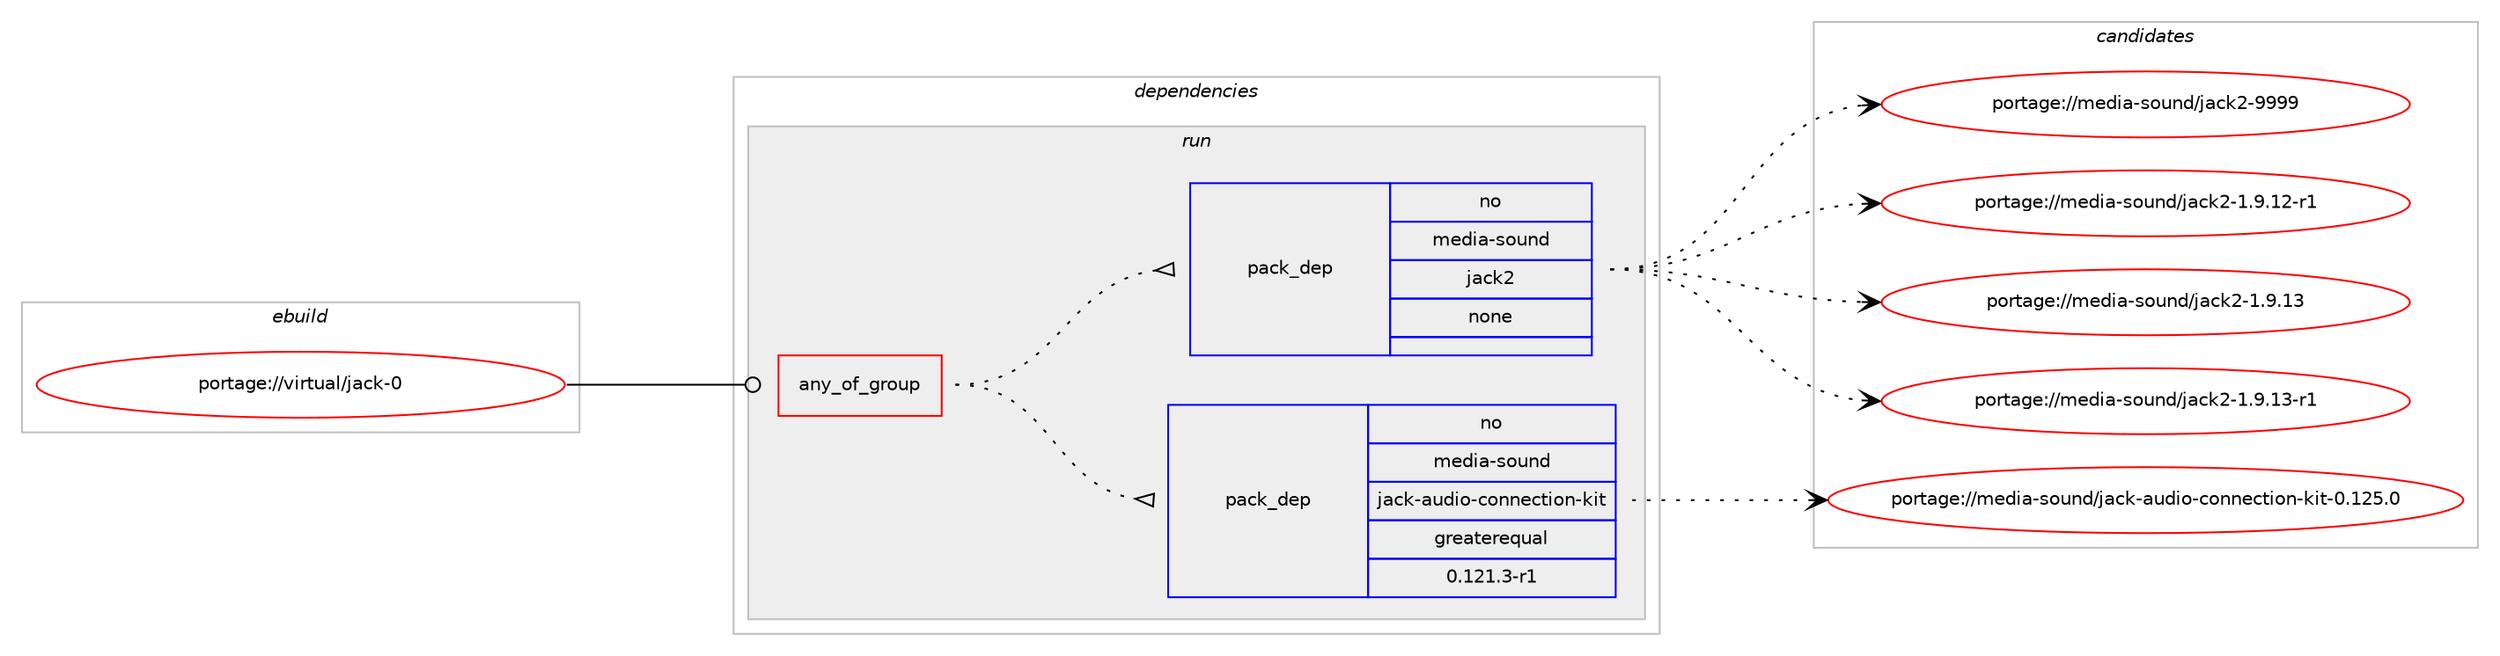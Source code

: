 digraph prolog {

# *************
# Graph options
# *************

newrank=true;
concentrate=true;
compound=true;
graph [rankdir=LR,fontname=Helvetica,fontsize=10,ranksep=1.5];#, ranksep=2.5, nodesep=0.2];
edge  [arrowhead=vee];
node  [fontname=Helvetica,fontsize=10];

# **********
# The ebuild
# **********

subgraph cluster_leftcol {
color=gray;
rank=same;
label=<<i>ebuild</i>>;
id [label="portage://virtual/jack-0", color=red, width=4, href="../virtual/jack-0.svg"];
}

# ****************
# The dependencies
# ****************

subgraph cluster_midcol {
color=gray;
label=<<i>dependencies</i>>;
subgraph cluster_compile {
fillcolor="#eeeeee";
style=filled;
label=<<i>compile</i>>;
}
subgraph cluster_compileandrun {
fillcolor="#eeeeee";
style=filled;
label=<<i>compile and run</i>>;
}
subgraph cluster_run {
fillcolor="#eeeeee";
style=filled;
label=<<i>run</i>>;
subgraph any7120 {
dependency433839 [label=<<TABLE BORDER="0" CELLBORDER="1" CELLSPACING="0" CELLPADDING="4"><TR><TD CELLPADDING="10">any_of_group</TD></TR></TABLE>>, shape=none, color=red];subgraph pack321531 {
dependency433840 [label=<<TABLE BORDER="0" CELLBORDER="1" CELLSPACING="0" CELLPADDING="4" WIDTH="220"><TR><TD ROWSPAN="6" CELLPADDING="30">pack_dep</TD></TR><TR><TD WIDTH="110">no</TD></TR><TR><TD>media-sound</TD></TR><TR><TD>jack-audio-connection-kit</TD></TR><TR><TD>greaterequal</TD></TR><TR><TD>0.121.3-r1</TD></TR></TABLE>>, shape=none, color=blue];
}
dependency433839:e -> dependency433840:w [weight=20,style="dotted",arrowhead="oinv"];
subgraph pack321532 {
dependency433841 [label=<<TABLE BORDER="0" CELLBORDER="1" CELLSPACING="0" CELLPADDING="4" WIDTH="220"><TR><TD ROWSPAN="6" CELLPADDING="30">pack_dep</TD></TR><TR><TD WIDTH="110">no</TD></TR><TR><TD>media-sound</TD></TR><TR><TD>jack2</TD></TR><TR><TD>none</TD></TR><TR><TD></TD></TR></TABLE>>, shape=none, color=blue];
}
dependency433839:e -> dependency433841:w [weight=20,style="dotted",arrowhead="oinv"];
}
id:e -> dependency433839:w [weight=20,style="solid",arrowhead="odot"];
}
}

# **************
# The candidates
# **************

subgraph cluster_choices {
rank=same;
color=gray;
label=<<i>candidates</i>>;

subgraph choice321531 {
color=black;
nodesep=1;
choiceportage10910110010597451151111171101004710697991074597117100105111459911111011010199116105111110451071051164548464950534648 [label="portage://media-sound/jack-audio-connection-kit-0.125.0", color=red, width=4,href="../media-sound/jack-audio-connection-kit-0.125.0.svg"];
dependency433840:e -> choiceportage10910110010597451151111171101004710697991074597117100105111459911111011010199116105111110451071051164548464950534648:w [style=dotted,weight="100"];
}
subgraph choice321532 {
color=black;
nodesep=1;
choiceportage109101100105974511511111711010047106979910750454946574649504511449 [label="portage://media-sound/jack2-1.9.12-r1", color=red, width=4,href="../media-sound/jack2-1.9.12-r1.svg"];
choiceportage10910110010597451151111171101004710697991075045494657464951 [label="portage://media-sound/jack2-1.9.13", color=red, width=4,href="../media-sound/jack2-1.9.13.svg"];
choiceportage109101100105974511511111711010047106979910750454946574649514511449 [label="portage://media-sound/jack2-1.9.13-r1", color=red, width=4,href="../media-sound/jack2-1.9.13-r1.svg"];
choiceportage1091011001059745115111117110100471069799107504557575757 [label="portage://media-sound/jack2-9999", color=red, width=4,href="../media-sound/jack2-9999.svg"];
dependency433841:e -> choiceportage109101100105974511511111711010047106979910750454946574649504511449:w [style=dotted,weight="100"];
dependency433841:e -> choiceportage10910110010597451151111171101004710697991075045494657464951:w [style=dotted,weight="100"];
dependency433841:e -> choiceportage109101100105974511511111711010047106979910750454946574649514511449:w [style=dotted,weight="100"];
dependency433841:e -> choiceportage1091011001059745115111117110100471069799107504557575757:w [style=dotted,weight="100"];
}
}

}
